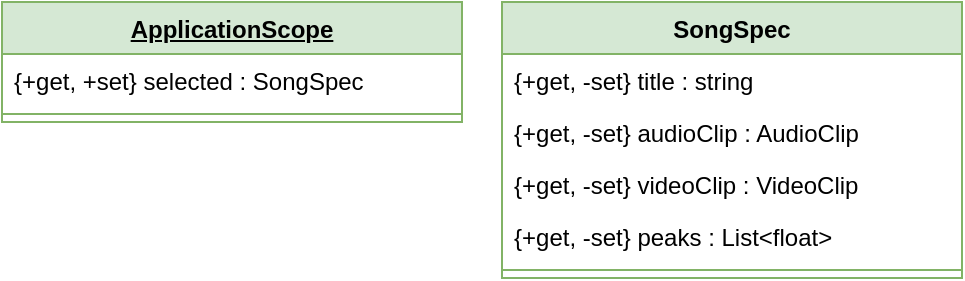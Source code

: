 <mxfile version="28.2.7">
  <diagram name="페이지-1" id="Zfk31TGOrQR9nT7oaKP_">
    <mxGraphModel dx="655" dy="391" grid="1" gridSize="10" guides="1" tooltips="1" connect="1" arrows="1" fold="1" page="1" pageScale="1" pageWidth="827" pageHeight="1169" math="0" shadow="0">
      <root>
        <mxCell id="0" />
        <mxCell id="1" parent="0" />
        <mxCell id="GoDSIhGKwIljobFBAuIK-1" value="SongSpec" style="swimlane;fontStyle=1;align=center;verticalAlign=top;childLayout=stackLayout;horizontal=1;startSize=26;horizontalStack=0;resizeParent=1;resizeParentMax=0;resizeLast=0;collapsible=1;marginBottom=0;whiteSpace=wrap;html=1;fillColor=#d5e8d4;strokeColor=#82b366;" vertex="1" parent="1">
          <mxGeometry x="260" y="10" width="230" height="138" as="geometry" />
        </mxCell>
        <mxCell id="GoDSIhGKwIljobFBAuIK-2" value="{+get, -set} title : string" style="text;strokeColor=none;fillColor=none;align=left;verticalAlign=top;spacingLeft=4;spacingRight=4;overflow=hidden;rotatable=0;points=[[0,0.5],[1,0.5]];portConstraint=eastwest;whiteSpace=wrap;html=1;" vertex="1" parent="GoDSIhGKwIljobFBAuIK-1">
          <mxGeometry y="26" width="230" height="26" as="geometry" />
        </mxCell>
        <mxCell id="GoDSIhGKwIljobFBAuIK-5" value="{+get, -set} audioClip : AudioClip" style="text;strokeColor=none;fillColor=none;align=left;verticalAlign=top;spacingLeft=4;spacingRight=4;overflow=hidden;rotatable=0;points=[[0,0.5],[1,0.5]];portConstraint=eastwest;whiteSpace=wrap;html=1;" vertex="1" parent="GoDSIhGKwIljobFBAuIK-1">
          <mxGeometry y="52" width="230" height="26" as="geometry" />
        </mxCell>
        <mxCell id="GoDSIhGKwIljobFBAuIK-6" value="{+get, -set} videoClip : VideoClip" style="text;strokeColor=none;fillColor=none;align=left;verticalAlign=top;spacingLeft=4;spacingRight=4;overflow=hidden;rotatable=0;points=[[0,0.5],[1,0.5]];portConstraint=eastwest;whiteSpace=wrap;html=1;" vertex="1" parent="GoDSIhGKwIljobFBAuIK-1">
          <mxGeometry y="78" width="230" height="26" as="geometry" />
        </mxCell>
        <mxCell id="GoDSIhGKwIljobFBAuIK-7" value="{+get, -set} peaks : List&amp;lt;float&amp;gt;" style="text;strokeColor=none;fillColor=none;align=left;verticalAlign=top;spacingLeft=4;spacingRight=4;overflow=hidden;rotatable=0;points=[[0,0.5],[1,0.5]];portConstraint=eastwest;whiteSpace=wrap;html=1;" vertex="1" parent="GoDSIhGKwIljobFBAuIK-1">
          <mxGeometry y="104" width="230" height="26" as="geometry" />
        </mxCell>
        <mxCell id="GoDSIhGKwIljobFBAuIK-3" value="" style="line;strokeWidth=1;fillColor=none;align=left;verticalAlign=middle;spacingTop=-1;spacingLeft=3;spacingRight=3;rotatable=0;labelPosition=right;points=[];portConstraint=eastwest;strokeColor=inherit;" vertex="1" parent="GoDSIhGKwIljobFBAuIK-1">
          <mxGeometry y="130" width="230" height="8" as="geometry" />
        </mxCell>
        <mxCell id="GoDSIhGKwIljobFBAuIK-8" value="&lt;u&gt;ApplicationScope&lt;/u&gt;" style="swimlane;fontStyle=1;align=center;verticalAlign=top;childLayout=stackLayout;horizontal=1;startSize=26;horizontalStack=0;resizeParent=1;resizeParentMax=0;resizeLast=0;collapsible=1;marginBottom=0;whiteSpace=wrap;html=1;fillColor=#d5e8d4;strokeColor=#82b366;" vertex="1" parent="1">
          <mxGeometry x="10" y="10" width="230" height="60" as="geometry" />
        </mxCell>
        <mxCell id="GoDSIhGKwIljobFBAuIK-9" value="{+get, +set} selected : SongSpec" style="text;strokeColor=none;fillColor=none;align=left;verticalAlign=top;spacingLeft=4;spacingRight=4;overflow=hidden;rotatable=0;points=[[0,0.5],[1,0.5]];portConstraint=eastwest;whiteSpace=wrap;html=1;" vertex="1" parent="GoDSIhGKwIljobFBAuIK-8">
          <mxGeometry y="26" width="230" height="26" as="geometry" />
        </mxCell>
        <mxCell id="GoDSIhGKwIljobFBAuIK-13" value="" style="line;strokeWidth=1;fillColor=none;align=left;verticalAlign=middle;spacingTop=-1;spacingLeft=3;spacingRight=3;rotatable=0;labelPosition=right;points=[];portConstraint=eastwest;strokeColor=inherit;" vertex="1" parent="GoDSIhGKwIljobFBAuIK-8">
          <mxGeometry y="52" width="230" height="8" as="geometry" />
        </mxCell>
      </root>
    </mxGraphModel>
  </diagram>
</mxfile>
